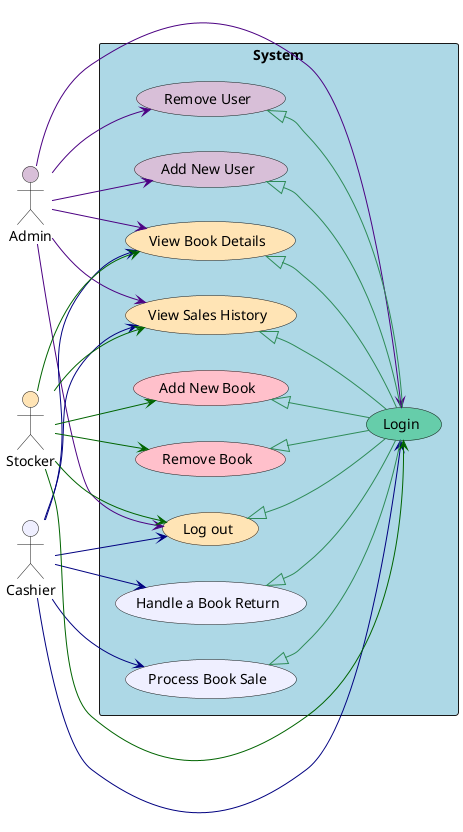 @startuml
'https://plantuml.com/use-case-diagram

left to right direction

actor Admin #Thistle
actor Stocker #Moccasin
actor Cashier #Motivation

rectangle "System" #LightBlue {

'Common UC
        'All
    usecase "Login" as UC1 #MediumAquaMarine
    usecase "Log out" as UC2 #Moccasin
    usecase "View Book Details" as UC3 #Moccasin
        'cashier and admin
    usecase "View Sales History" as UC4 #Moccasin

'Admin

    usecase "Add New User" as UC5 #Thistle
    usecase "Remove User" as UC6 #Thistle

'Stocker

    usecase "Add New Book" as UC8 #Pink
    usecase "Remove Book" as UC9 #Pink


'Cashier

    usecase "Process Book Sale" as UC10 #Motivation
    usecase "Handle a Book Return" as UC11  #Motivation
}

Admin --> UC1 #Indigo
Admin --> UC2 #Indigo
Admin --> UC3 #Indigo
Admin --> UC4 #Indigo
Admin --> UC5 #Indigo
Admin --> UC6 #Indigo

Cashier --> UC1 #Navy
Cashier --> UC2 #Navy
Cashier --> UC3 #Navy
Cashier --> UC4 #Navy
Cashier --> UC10 #Navy
Cashier --> UC11 #Navy

Stocker --> UC1 #DarkGreen
Stocker --> UC2 #DarkGreen
Stocker --> UC3 #DarkGreen
Stocker --> UC4 #DarkGreen
Stocker --> UC8 #DarkGreen
Stocker --> UC9 #DarkGreen

UC2  <|-- UC1 #SeaGreen
UC3 <|-- UC1 #SeaGreen
UC4 <|-- UC1 #SeaGreen
UC5 <|-- UC1 #SeaGreen
UC6 <|-- UC1 #SeaGreen
UC8 <|-- UC1 #SeaGreen
UC9 <|-- UC1 #SeaGreen
UC10 <|-- UC1 #SeaGreen
UC11 <|-- UC1 #SeaGreen

@enduml